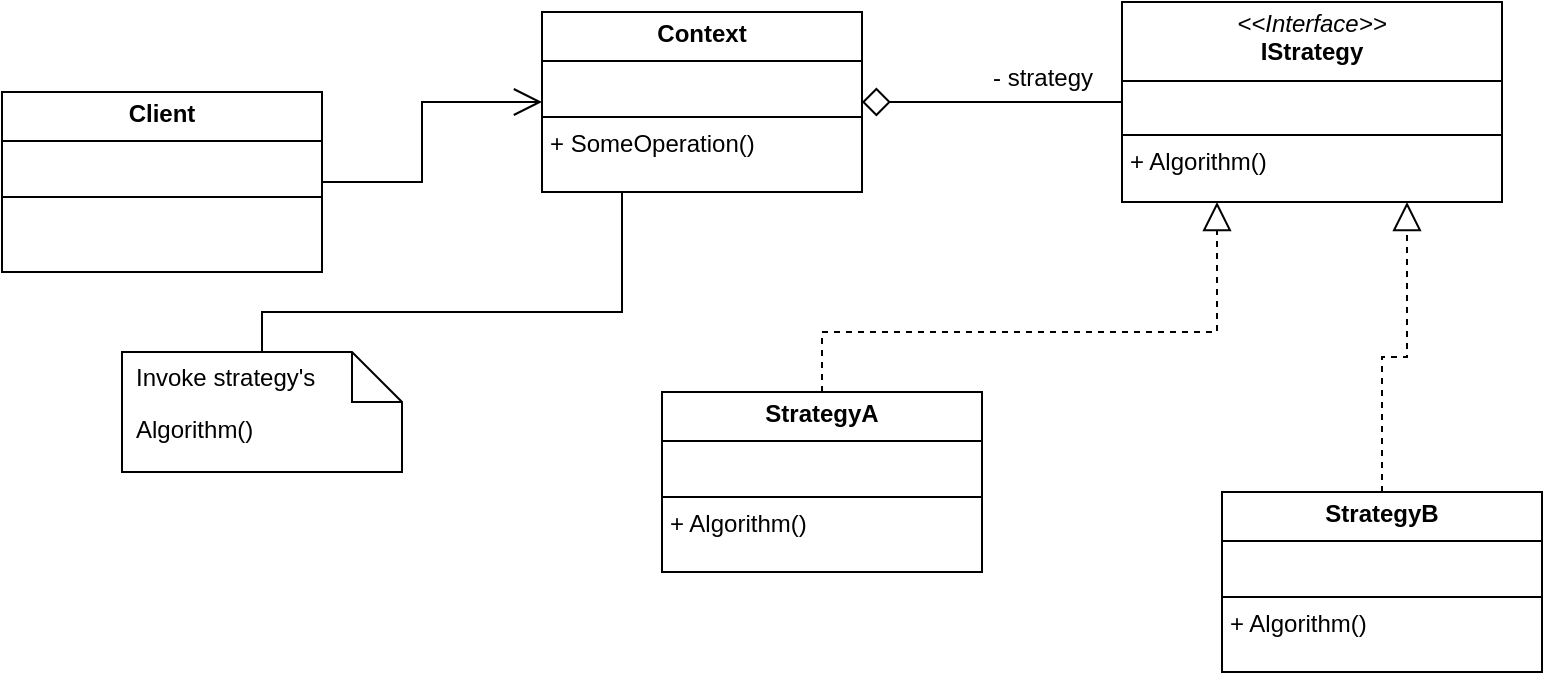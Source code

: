 <mxfile version="24.0.4" type="device">
  <diagram name="Page-1" id="FJrdwKuBOwqmYZtEJaq_">
    <mxGraphModel dx="838" dy="499" grid="1" gridSize="10" guides="1" tooltips="1" connect="1" arrows="1" fold="1" page="1" pageScale="1" pageWidth="850" pageHeight="1100" math="0" shadow="0">
      <root>
        <mxCell id="0" />
        <mxCell id="1" parent="0" />
        <mxCell id="0kK8UuIfPx-5G9PDOKCe-3" style="edgeStyle=orthogonalEdgeStyle;rounded=0;orthogonalLoop=1;jettySize=auto;html=1;endArrow=open;endFill=0;endSize=12;" edge="1" parent="1" source="0kK8UuIfPx-5G9PDOKCe-1" target="0kK8UuIfPx-5G9PDOKCe-2">
          <mxGeometry relative="1" as="geometry" />
        </mxCell>
        <mxCell id="0kK8UuIfPx-5G9PDOKCe-1" value="&lt;p style=&quot;margin:0px;margin-top:4px;text-align:center;&quot;&gt;&lt;b&gt;Client&lt;/b&gt;&lt;/p&gt;&lt;hr size=&quot;1&quot; style=&quot;border-style:solid;&quot;&gt;&lt;p style=&quot;margin:0px;margin-left:4px;&quot;&gt;&lt;br&gt;&lt;/p&gt;&lt;hr size=&quot;1&quot; style=&quot;border-style:solid;&quot;&gt;&lt;p style=&quot;margin:0px;margin-left:4px;&quot;&gt;&lt;br&gt;&lt;/p&gt;" style="verticalAlign=top;align=left;overflow=fill;html=1;whiteSpace=wrap;" vertex="1" parent="1">
          <mxGeometry x="30" y="160" width="160" height="90" as="geometry" />
        </mxCell>
        <mxCell id="0kK8UuIfPx-5G9PDOKCe-2" value="&lt;p style=&quot;margin:0px;margin-top:4px;text-align:center;&quot;&gt;&lt;b&gt;Context&lt;/b&gt;&lt;/p&gt;&lt;hr size=&quot;1&quot; style=&quot;border-style:solid;&quot;&gt;&lt;p style=&quot;margin:0px;margin-left:4px;&quot;&gt;&lt;br&gt;&lt;/p&gt;&lt;hr size=&quot;1&quot; style=&quot;border-style:solid;&quot;&gt;&lt;p style=&quot;margin:0px;margin-left:4px;&quot;&gt;+ SomeOperation()&lt;/p&gt;" style="verticalAlign=top;align=left;overflow=fill;html=1;whiteSpace=wrap;" vertex="1" parent="1">
          <mxGeometry x="300" y="120" width="160" height="90" as="geometry" />
        </mxCell>
        <mxCell id="0kK8UuIfPx-5G9PDOKCe-5" style="edgeStyle=orthogonalEdgeStyle;rounded=0;orthogonalLoop=1;jettySize=auto;html=1;entryX=1;entryY=0.5;entryDx=0;entryDy=0;endArrow=diamond;endFill=0;endSize=12;" edge="1" parent="1" source="0kK8UuIfPx-5G9PDOKCe-4" target="0kK8UuIfPx-5G9PDOKCe-2">
          <mxGeometry relative="1" as="geometry" />
        </mxCell>
        <mxCell id="0kK8UuIfPx-5G9PDOKCe-4" value="&lt;p style=&quot;margin:0px;margin-top:4px;text-align:center;&quot;&gt;&lt;i&gt;&amp;lt;&amp;lt;Interface&amp;gt;&amp;gt;&lt;/i&gt;&lt;br&gt;&lt;b&gt;IStrategy&lt;/b&gt;&lt;/p&gt;&lt;hr size=&quot;1&quot; style=&quot;border-style:solid;&quot;&gt;&lt;p style=&quot;margin:0px;margin-left:4px;&quot;&gt;&lt;br&gt;&lt;/p&gt;&lt;hr size=&quot;1&quot; style=&quot;border-style:solid;&quot;&gt;&lt;p style=&quot;margin:0px;margin-left:4px;&quot;&gt;+ Algorithm()&lt;br&gt;&lt;/p&gt;" style="verticalAlign=top;align=left;overflow=fill;html=1;whiteSpace=wrap;" vertex="1" parent="1">
          <mxGeometry x="590" y="115" width="190" height="100" as="geometry" />
        </mxCell>
        <mxCell id="0kK8UuIfPx-5G9PDOKCe-6" value="- strategy" style="text;html=1;align=center;verticalAlign=middle;resizable=0;points=[];autosize=1;strokeColor=none;fillColor=none;" vertex="1" parent="1">
          <mxGeometry x="515" y="138" width="70" height="30" as="geometry" />
        </mxCell>
        <mxCell id="0kK8UuIfPx-5G9PDOKCe-8" style="edgeStyle=orthogonalEdgeStyle;rounded=0;orthogonalLoop=1;jettySize=auto;html=1;entryX=0.25;entryY=1;entryDx=0;entryDy=0;dashed=1;endArrow=block;endFill=0;endSize=12;" edge="1" parent="1" source="0kK8UuIfPx-5G9PDOKCe-7" target="0kK8UuIfPx-5G9PDOKCe-4">
          <mxGeometry relative="1" as="geometry">
            <Array as="points">
              <mxPoint x="440" y="280" />
              <mxPoint x="638" y="280" />
            </Array>
          </mxGeometry>
        </mxCell>
        <mxCell id="0kK8UuIfPx-5G9PDOKCe-7" value="&lt;p style=&quot;margin:0px;margin-top:4px;text-align:center;&quot;&gt;&lt;b&gt;StrategyA&lt;/b&gt;&lt;/p&gt;&lt;hr size=&quot;1&quot; style=&quot;border-style:solid;&quot;&gt;&lt;p style=&quot;margin:0px;margin-left:4px;&quot;&gt;&lt;br&gt;&lt;/p&gt;&lt;hr size=&quot;1&quot; style=&quot;border-style:solid;&quot;&gt;&lt;p style=&quot;margin:0px;margin-left:4px;&quot;&gt;+ Algorithm()&lt;/p&gt;" style="verticalAlign=top;align=left;overflow=fill;html=1;whiteSpace=wrap;" vertex="1" parent="1">
          <mxGeometry x="360" y="310" width="160" height="90" as="geometry" />
        </mxCell>
        <mxCell id="0kK8UuIfPx-5G9PDOKCe-10" style="edgeStyle=orthogonalEdgeStyle;rounded=0;orthogonalLoop=1;jettySize=auto;html=1;entryX=0.75;entryY=1;entryDx=0;entryDy=0;endArrow=block;endFill=0;endSize=12;dashed=1;" edge="1" parent="1" source="0kK8UuIfPx-5G9PDOKCe-9" target="0kK8UuIfPx-5G9PDOKCe-4">
          <mxGeometry relative="1" as="geometry" />
        </mxCell>
        <mxCell id="0kK8UuIfPx-5G9PDOKCe-9" value="&lt;p style=&quot;margin:0px;margin-top:4px;text-align:center;&quot;&gt;&lt;b&gt;StrategyB&lt;/b&gt;&lt;/p&gt;&lt;hr size=&quot;1&quot; style=&quot;border-style:solid;&quot;&gt;&lt;p style=&quot;margin:0px;margin-left:4px;&quot;&gt;&lt;br&gt;&lt;/p&gt;&lt;hr size=&quot;1&quot; style=&quot;border-style:solid;&quot;&gt;&lt;p style=&quot;margin:0px;margin-left:4px;&quot;&gt;+ Algorithm()&lt;/p&gt;" style="verticalAlign=top;align=left;overflow=fill;html=1;whiteSpace=wrap;" vertex="1" parent="1">
          <mxGeometry x="640" y="360" width="160" height="90" as="geometry" />
        </mxCell>
        <mxCell id="0kK8UuIfPx-5G9PDOKCe-11" value="Algorithm()" style="shape=note2;boundedLbl=1;whiteSpace=wrap;html=1;size=25;verticalAlign=top;align=left;spacingLeft=5;" vertex="1" parent="1">
          <mxGeometry x="90" y="290" width="140" height="60" as="geometry" />
        </mxCell>
        <mxCell id="0kK8UuIfPx-5G9PDOKCe-12" value="Invoke strategy&#39;s" style="resizeWidth=1;part=1;strokeColor=none;fillColor=none;align=left;spacingLeft=5;whiteSpace=wrap;html=1;" vertex="1" parent="0kK8UuIfPx-5G9PDOKCe-11">
          <mxGeometry width="140" height="25" relative="1" as="geometry" />
        </mxCell>
        <mxCell id="0kK8UuIfPx-5G9PDOKCe-13" style="edgeStyle=orthogonalEdgeStyle;rounded=0;orthogonalLoop=1;jettySize=auto;html=1;entryX=0.25;entryY=1;entryDx=0;entryDy=0;endArrow=none;endFill=0;" edge="1" parent="1" source="0kK8UuIfPx-5G9PDOKCe-12" target="0kK8UuIfPx-5G9PDOKCe-2">
          <mxGeometry relative="1" as="geometry">
            <Array as="points">
              <mxPoint x="160" y="270" />
              <mxPoint x="340" y="270" />
            </Array>
          </mxGeometry>
        </mxCell>
      </root>
    </mxGraphModel>
  </diagram>
</mxfile>

